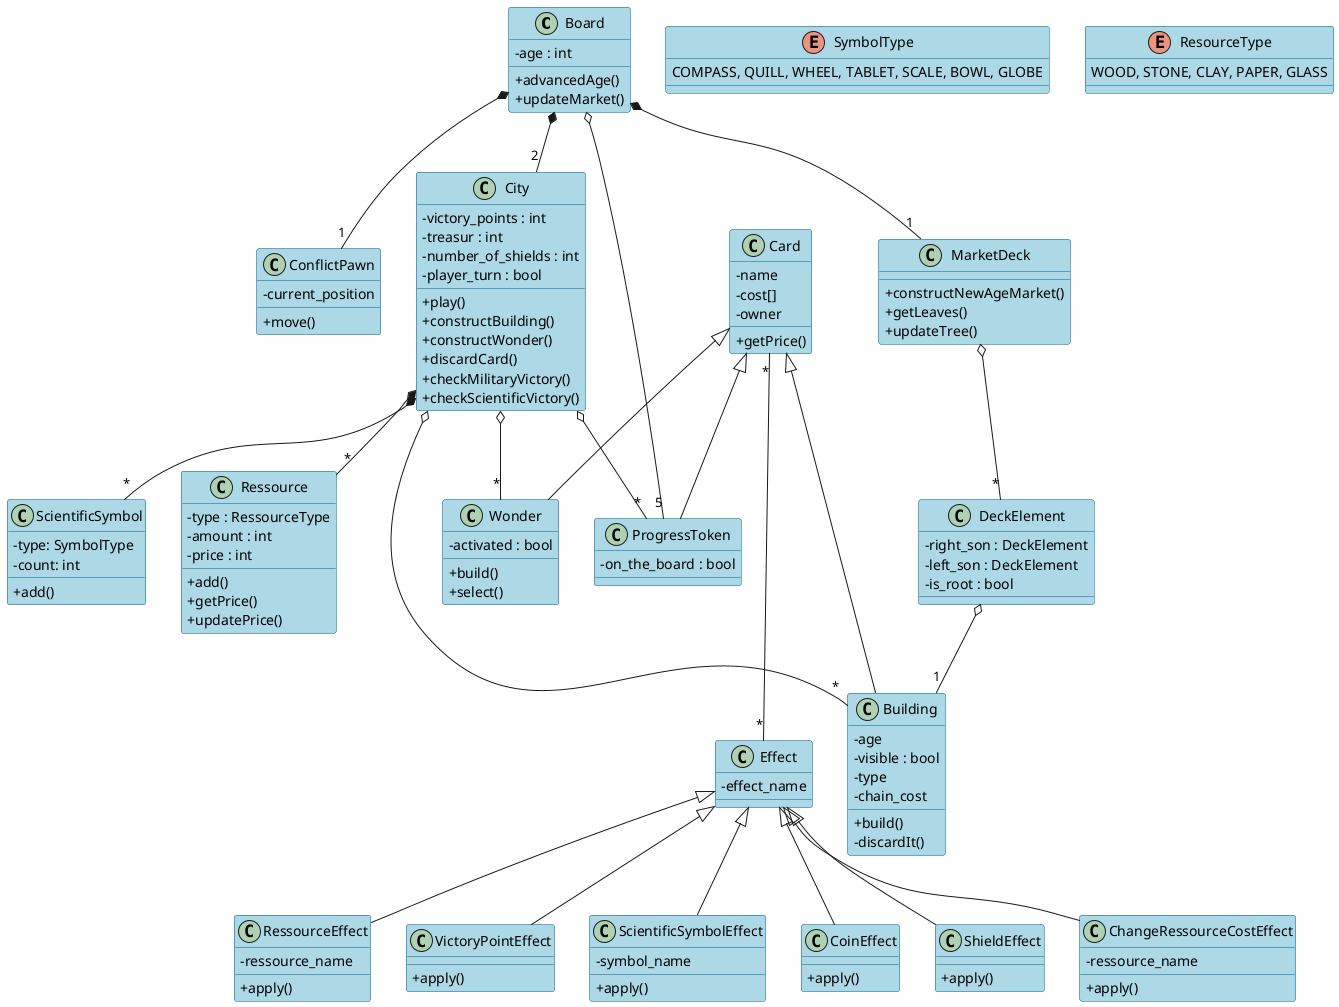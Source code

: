 @startuml
!define MyBackgroundColor #lightblue
!define MyBorderColor #005f87

skinparam class {
  BackgroundColor MyBackgroundColor
  BorderColor MyBorderColor
}
skinparam classAttributeIconSize 0


class Board {
  -age : int
  +advancedAge()
  +updateMarket()
}

class City{
  -victory_points : int
  -treasur : int
  -number_of_shields : int
  -player_turn : bool
  +play()
  +constructBuilding()
  +constructWonder()
  +discardCard()
  +checkMilitaryVictory()
  +checkScientificVictory()
}

class ScientificSymbol{
  -type: SymbolType
  -count: int 
  
  +add()
}

class Card{
  -name
  -cost[]
  -owner
  
  +getPrice()
} 



class Building{
  -age
  -visible : bool
  -type
  -chain_cost
  
  +build()
  -discardIt()
  
  
}

class Wonder{
  -activated : bool
  
  +build()
  +select()
}

class ProgressToken{
  -on_the_board : bool
}

class ConflictPawn{
  -current_position
  
  +move()
}


class MarketDeck{
  +constructNewAgeMarket()
  +getLeaves()
  +updateTree()
}
class DeckElement{
  -right_son : DeckElement
  -left_son : DeckElement
  -is_root : bool
}

class Ressource{
  -type : RessourceType
  -amount : int
  -price : int
  
  +add()
  +getPrice()
  +updatePrice()
}
class Effect{
    -effect_name
}

class RessourceEffect{
  -ressource_name
  +apply()
}

class VictoryPointEffect{
  +apply()
}

class ScientificSymbolEffect{
  -symbol_name
  +apply()
}

class CoinEffect{
  +apply()
}

class ShieldEffect{
  +apply()
}


class ChangeRessourceCostEffect{
  -ressource_name
  +apply()
}

enum SymbolType {
    COMPASS, QUILL, WHEEL, TABLET, SCALE, BOWL, GLOBE
}

enum ResourceType {
    WOOD, STONE, CLAY, PAPER, GLASS
}

Board *-- "2" City
Board o-- "5" ProgressToken 
Board *-- "1" MarketDeck
Board *-- "1" ConflictPawn

MarketDeck o-- "*" DeckElement

DeckElement o-- "1" Building

Effect <|--  RessourceEffect
Effect <|--  CoinEffect
Effect <|--  VictoryPointEffect
Effect <|--  ScientificSymbolEffect
Effect <|--  ShieldEffect
Effect <|--  ChangeRessourceCostEffect

Card "*" --- "*" Effect
Card <|-- Building
Card <|-- Wonder
Card <|-- ProgressToken

City o-- "*" Building
City o-- "*" Wonder
City o-- "*" ProgressToken
City *-- "*" ScientificSymbol
City *-- "*" Ressource



@enduml
